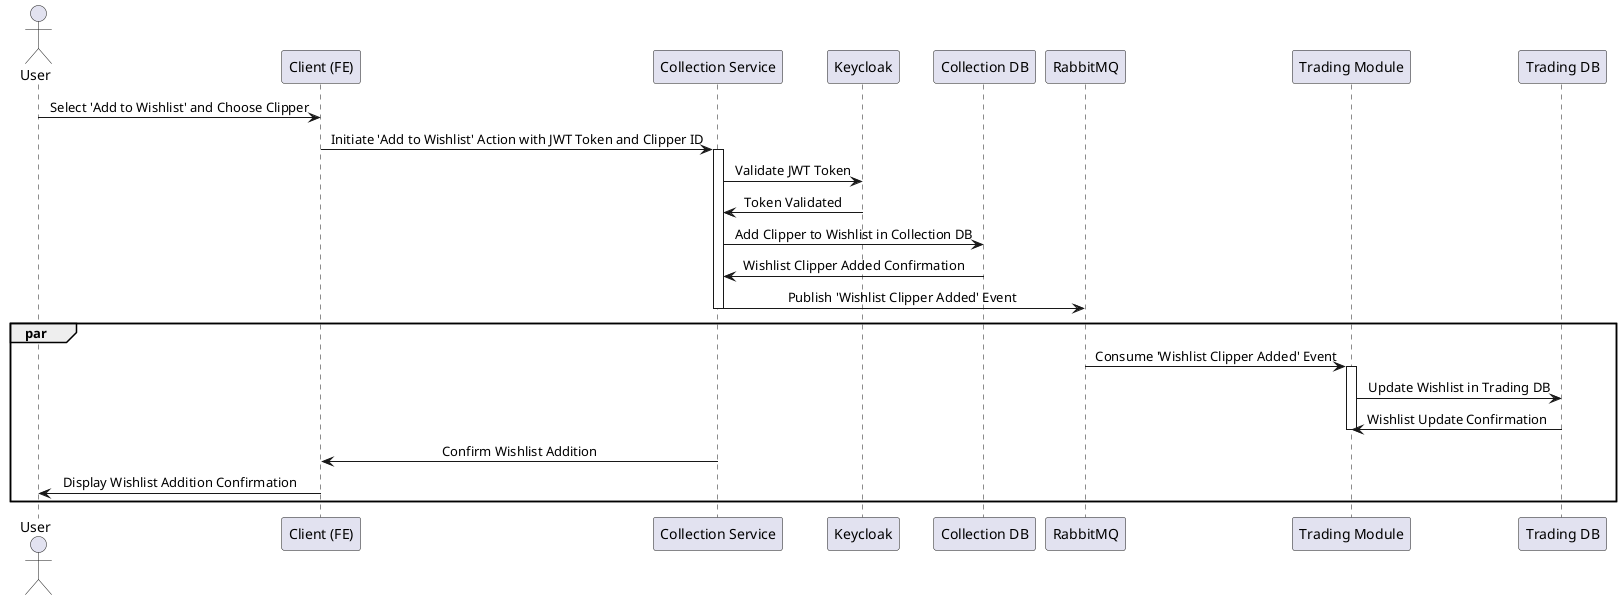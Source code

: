 @startuml
skinparam SequenceMessageAlignment center
actor User
participant "Client (FE)" as Client
participant "Collection Service" as Collection
participant "Keycloak" as Auth
participant "Collection DB" as DB
participant "RabbitMQ" as MQ
participant "Trading Module" as Trading
participant "Trading DB" as TradingDB

User -> Client: Select 'Add to Wishlist' and Choose Clipper
Client -> Collection: Initiate 'Add to Wishlist' Action with JWT Token and Clipper ID
activate Collection

Collection -> Auth: Validate JWT Token
Auth -> Collection: Token Validated

Collection -> DB: Add Clipper to Wishlist in Collection DB
DB -> Collection: Wishlist Clipper Added Confirmation

Collection -> MQ: Publish 'Wishlist Clipper Added' Event
deactivate Collection

par
    MQ -> Trading: Consume 'Wishlist Clipper Added' Event
    activate Trading
    Trading -> TradingDB: Update Wishlist in Trading DB
    TradingDB -> Trading: Wishlist Update Confirmation
    deactivate Trading

    Collection -> Client: Confirm Wishlist Addition
    Client -> User: Display Wishlist Addition Confirmation
end
@enduml
